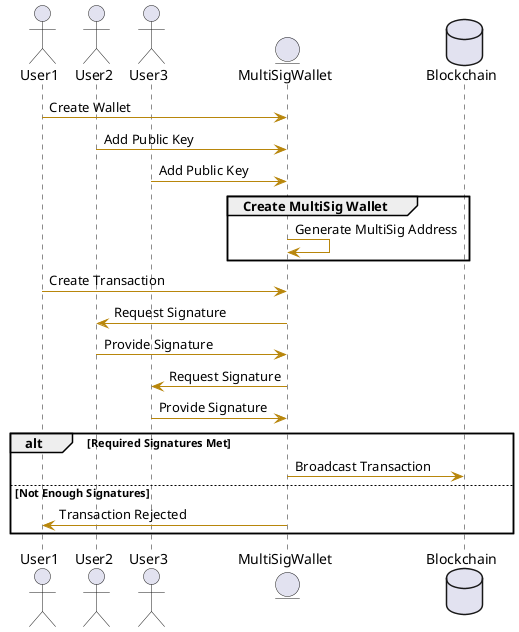 @startuml
!define RECTANGLE_CLASS
!define RECTANGLE_BLUE Class<<BLUE>>

skinparam shadowing false
skinparam backgroundColor #FFFFFF
skinparam ArrowColor #B8860B

actor User1 as U1
actor User2 as U2
actor User3 as U3
entity MultiSigWallet as MSW
database Blockchain as BC

U1 -> MSW : Create Wallet
U2 -> MSW : Add Public Key
U3 -> MSW : Add Public Key

group Create MultiSig Wallet
    MSW -> MSW : Generate MultiSig Address
end

U1 -> MSW : Create Transaction
MSW -> U2 : Request Signature
U2 -> MSW : Provide Signature
MSW -> U3 : Request Signature
U3 -> MSW : Provide Signature

alt Required Signatures Met
    MSW -> BC : Broadcast Transaction
else Not Enough Signatures
    MSW -> U1 : Transaction Rejected
end

@enduml
